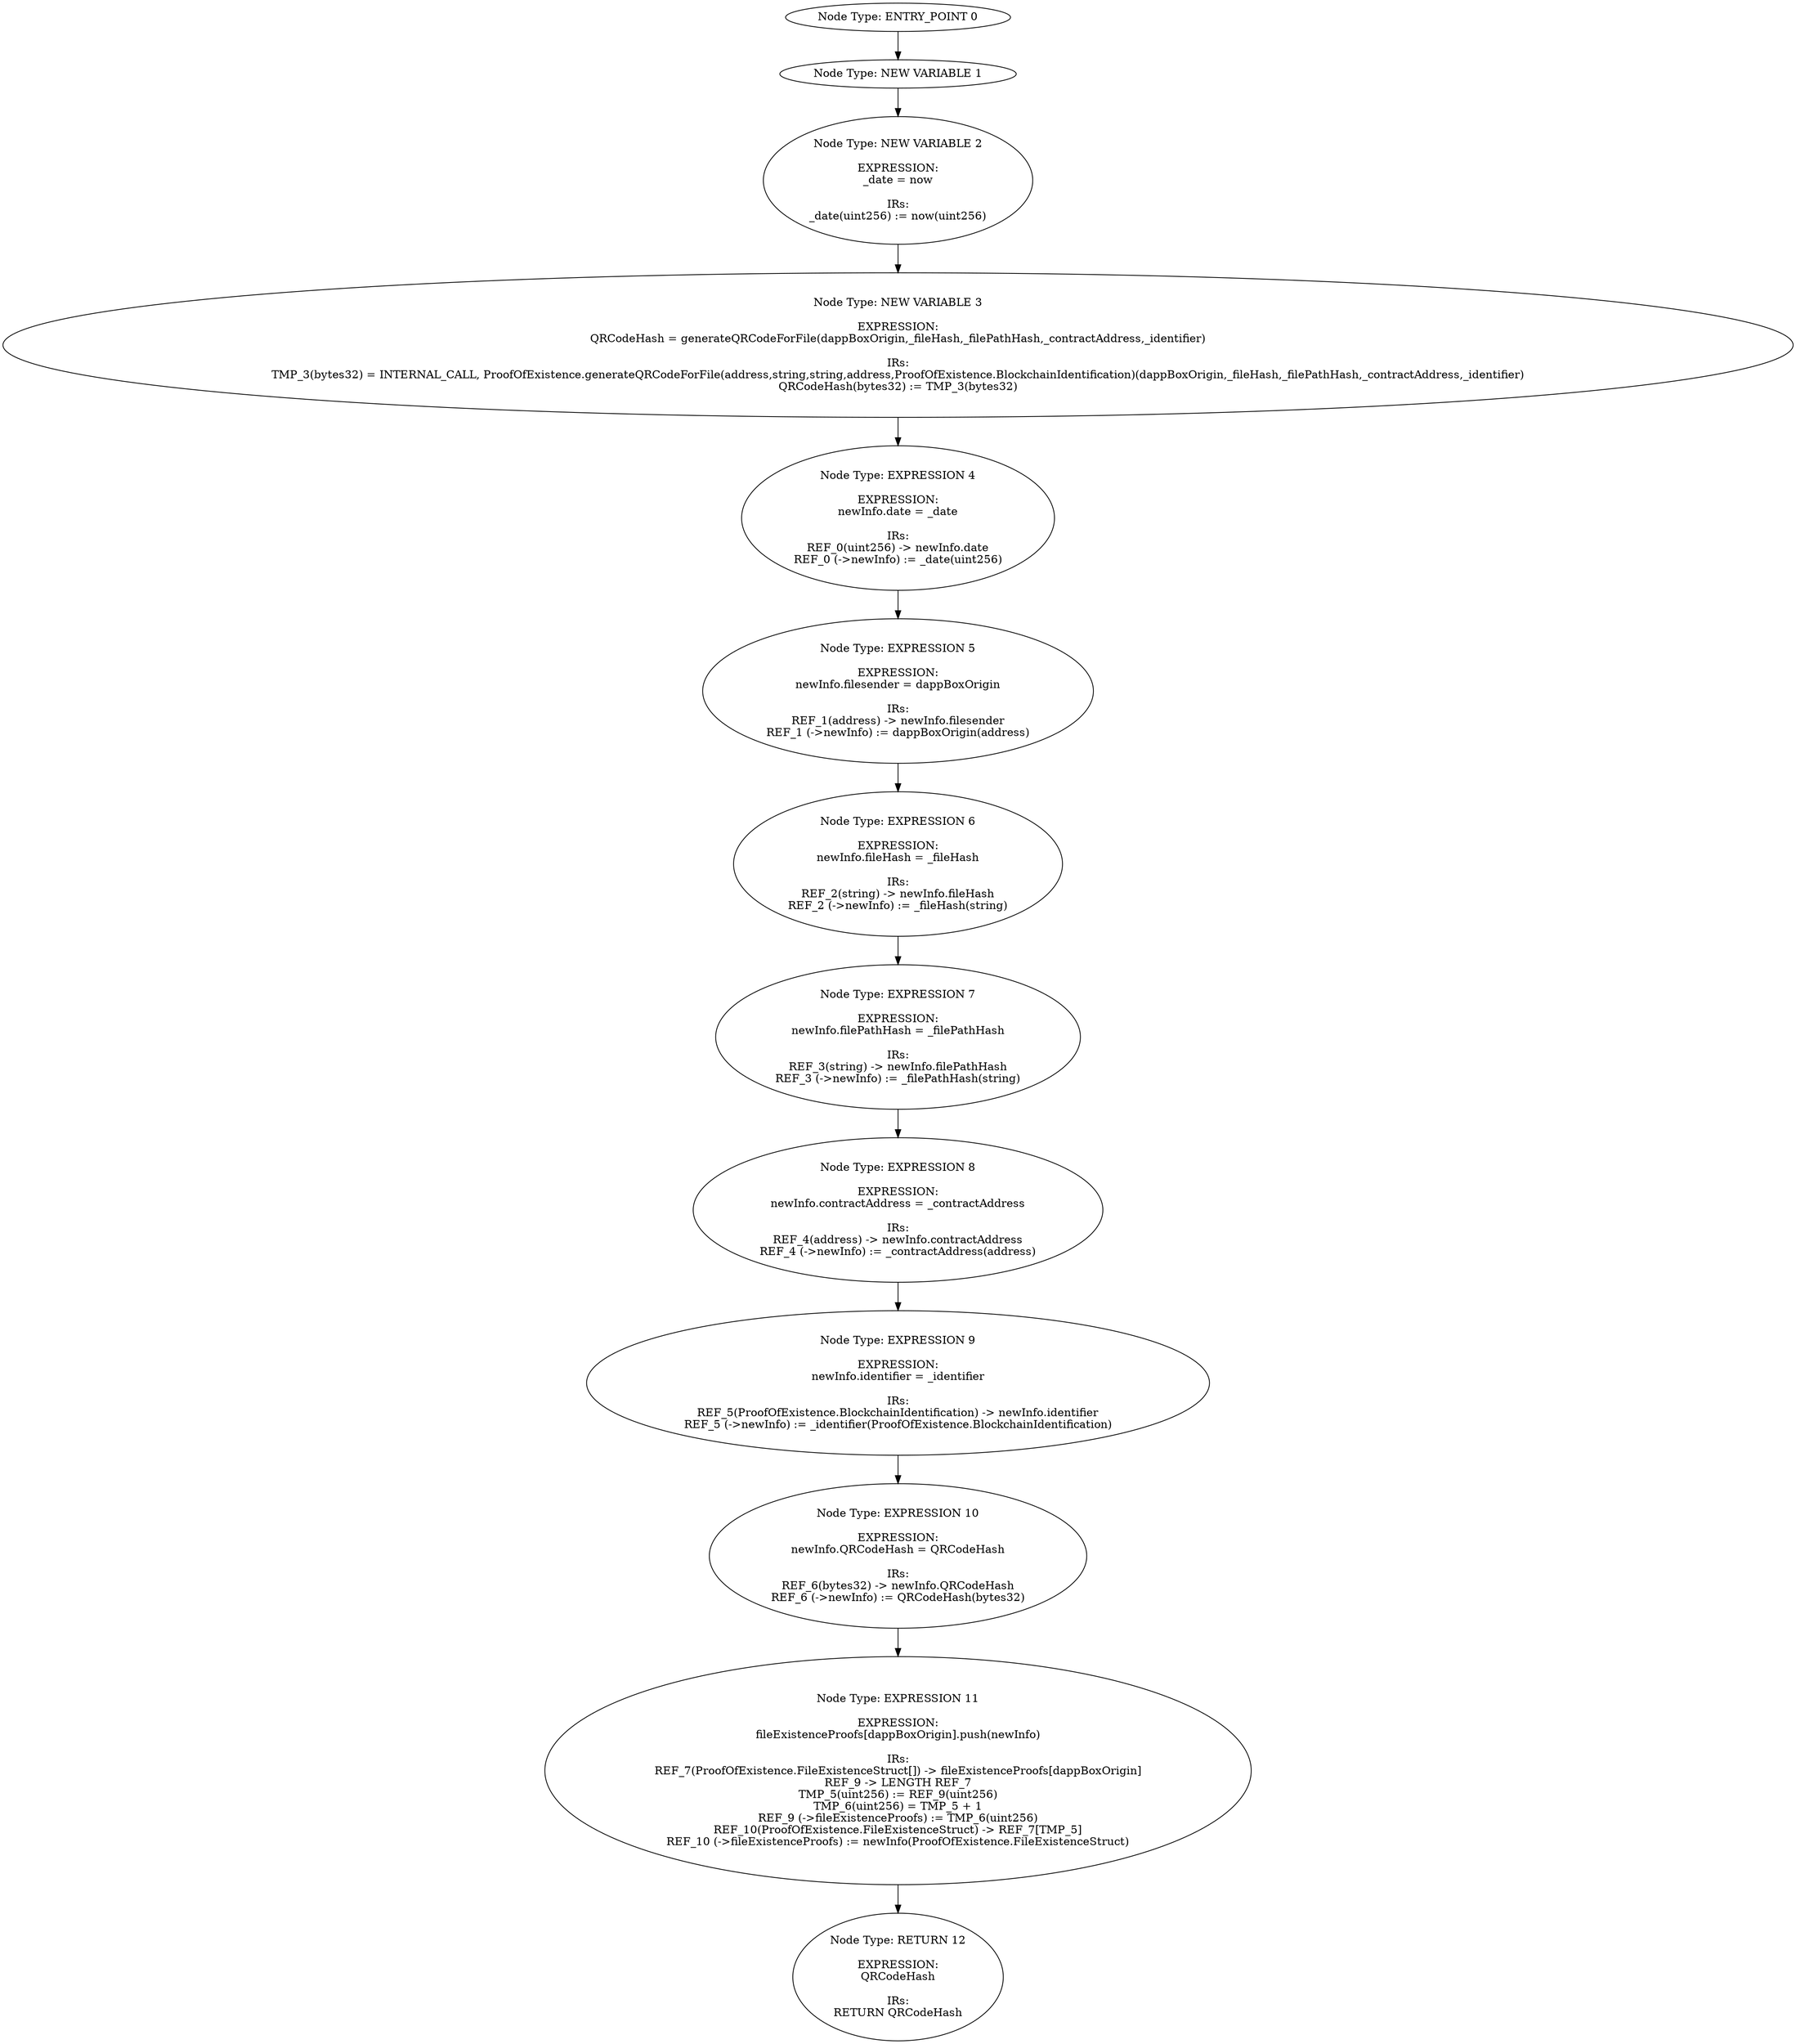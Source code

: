 digraph{
0[label="Node Type: ENTRY_POINT 0
"];
0->1;
1[label="Node Type: NEW VARIABLE 1
"];
1->2;
2[label="Node Type: NEW VARIABLE 2

EXPRESSION:
_date = now

IRs:
_date(uint256) := now(uint256)"];
2->3;
3[label="Node Type: NEW VARIABLE 3

EXPRESSION:
QRCodeHash = generateQRCodeForFile(dappBoxOrigin,_fileHash,_filePathHash,_contractAddress,_identifier)

IRs:
TMP_3(bytes32) = INTERNAL_CALL, ProofOfExistence.generateQRCodeForFile(address,string,string,address,ProofOfExistence.BlockchainIdentification)(dappBoxOrigin,_fileHash,_filePathHash,_contractAddress,_identifier)
QRCodeHash(bytes32) := TMP_3(bytes32)"];
3->4;
4[label="Node Type: EXPRESSION 4

EXPRESSION:
newInfo.date = _date

IRs:
REF_0(uint256) -> newInfo.date
REF_0 (->newInfo) := _date(uint256)"];
4->5;
5[label="Node Type: EXPRESSION 5

EXPRESSION:
newInfo.filesender = dappBoxOrigin

IRs:
REF_1(address) -> newInfo.filesender
REF_1 (->newInfo) := dappBoxOrigin(address)"];
5->6;
6[label="Node Type: EXPRESSION 6

EXPRESSION:
newInfo.fileHash = _fileHash

IRs:
REF_2(string) -> newInfo.fileHash
REF_2 (->newInfo) := _fileHash(string)"];
6->7;
7[label="Node Type: EXPRESSION 7

EXPRESSION:
newInfo.filePathHash = _filePathHash

IRs:
REF_3(string) -> newInfo.filePathHash
REF_3 (->newInfo) := _filePathHash(string)"];
7->8;
8[label="Node Type: EXPRESSION 8

EXPRESSION:
newInfo.contractAddress = _contractAddress

IRs:
REF_4(address) -> newInfo.contractAddress
REF_4 (->newInfo) := _contractAddress(address)"];
8->9;
9[label="Node Type: EXPRESSION 9

EXPRESSION:
newInfo.identifier = _identifier

IRs:
REF_5(ProofOfExistence.BlockchainIdentification) -> newInfo.identifier
REF_5 (->newInfo) := _identifier(ProofOfExistence.BlockchainIdentification)"];
9->10;
10[label="Node Type: EXPRESSION 10

EXPRESSION:
newInfo.QRCodeHash = QRCodeHash

IRs:
REF_6(bytes32) -> newInfo.QRCodeHash
REF_6 (->newInfo) := QRCodeHash(bytes32)"];
10->11;
11[label="Node Type: EXPRESSION 11

EXPRESSION:
fileExistenceProofs[dappBoxOrigin].push(newInfo)

IRs:
REF_7(ProofOfExistence.FileExistenceStruct[]) -> fileExistenceProofs[dappBoxOrigin]
REF_9 -> LENGTH REF_7
TMP_5(uint256) := REF_9(uint256)
TMP_6(uint256) = TMP_5 + 1
REF_9 (->fileExistenceProofs) := TMP_6(uint256)
REF_10(ProofOfExistence.FileExistenceStruct) -> REF_7[TMP_5]
REF_10 (->fileExistenceProofs) := newInfo(ProofOfExistence.FileExistenceStruct)"];
11->12;
12[label="Node Type: RETURN 12

EXPRESSION:
QRCodeHash

IRs:
RETURN QRCodeHash"];
}
